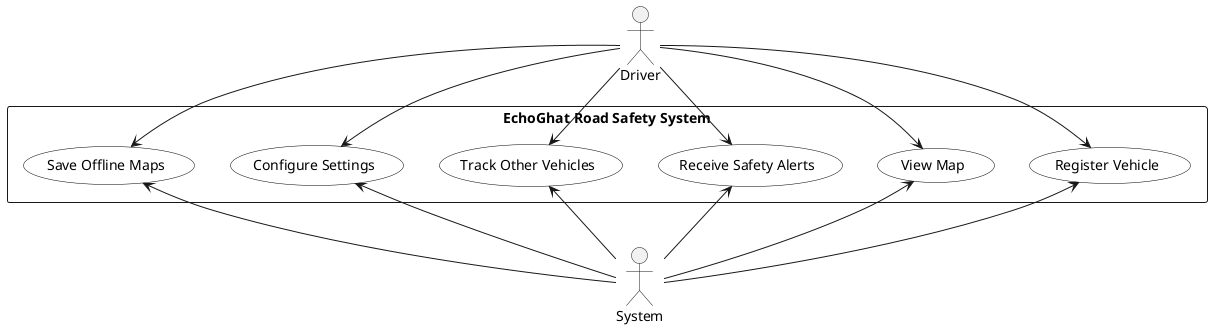 @startuml Use Case Diagram
skinparam backgroundColor white
skinparam monochrome true
skinparam shadowing false
skinparam usecaseBackgroundColor white
skinparam usecaseBorderColor black

actor "Driver" as driver
actor "System" as system

rectangle "EchoGhat Road Safety System" {
  usecase "Register Vehicle" as UC1
  usecase "View Map" as UC2
  usecase "Receive Safety Alerts" as UC3
  usecase "Track Other Vehicles" as UC4
  usecase "Configure Settings" as UC5
  usecase "Save Offline Maps" as UC6
}

driver --> UC1
driver --> UC2
driver --> UC3
driver --> UC4
driver --> UC5
driver --> UC6

UC1 <-- system
UC2 <-- system
UC3 <-- system
UC4 <-- system
UC5 <-- system
UC6 <-- system

@enduml